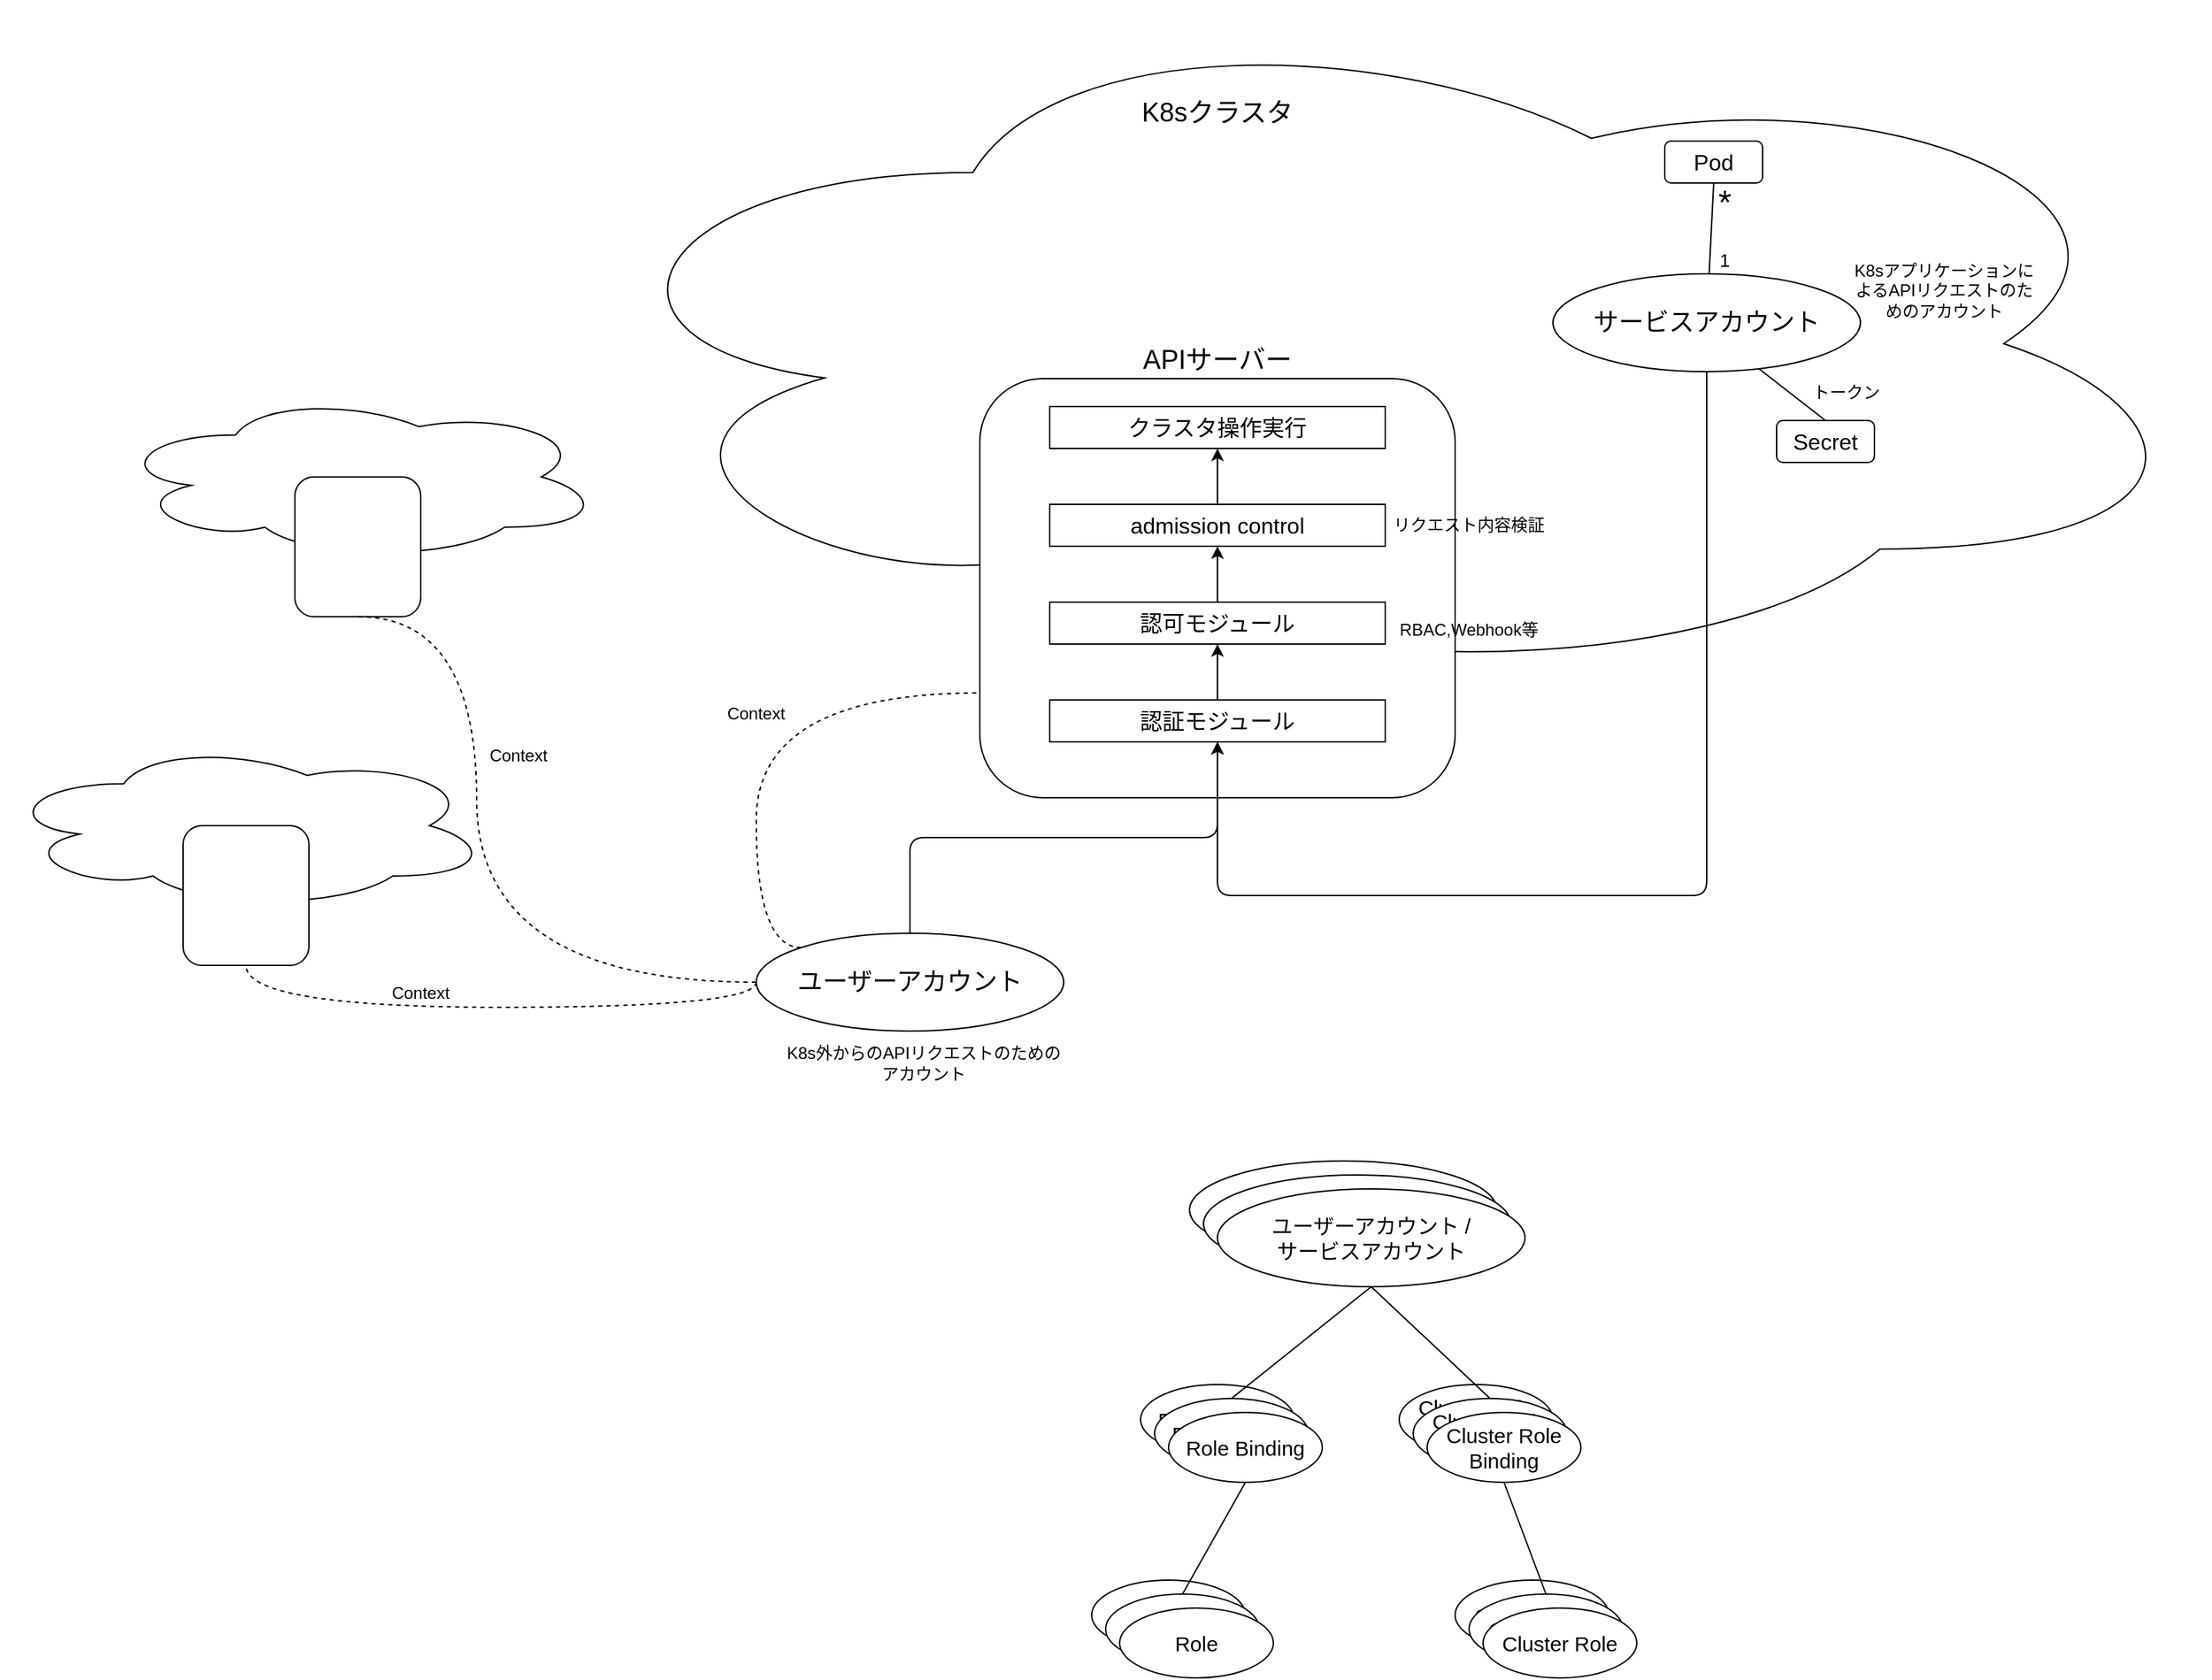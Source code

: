 <mxfile version="12.4.8" type="github">
  <diagram id="ULBmnQz7YBslJRvGF0iL" name="Page-1">
    <mxGraphModel dx="1800" dy="588" grid="1" gridSize="10" guides="1" tooltips="1" connect="1" arrows="1" fold="1" page="1" pageScale="1" pageWidth="827" pageHeight="1169" math="0" shadow="0">
      <root>
        <mxCell id="0"/>
        <mxCell id="1" parent="0"/>
        <mxCell id="8VtAwVKbvABgUdWKEDqM-1" value="" style="ellipse;shape=cloud;whiteSpace=wrap;html=1;" vertex="1" parent="1">
          <mxGeometry x="130" y="30" width="1180" height="490" as="geometry"/>
        </mxCell>
        <mxCell id="8VtAwVKbvABgUdWKEDqM-2" value="" style="rounded=1;whiteSpace=wrap;html=1;" vertex="1" parent="1">
          <mxGeometry x="430" y="300" width="340" height="300" as="geometry"/>
        </mxCell>
        <mxCell id="8VtAwVKbvABgUdWKEDqM-3" value="&lt;font style=&quot;font-size: 19px&quot;&gt;K8sクラスタ&lt;/font&gt;" style="text;html=1;strokeColor=none;fillColor=none;align=center;verticalAlign=middle;whiteSpace=wrap;rounded=0;" vertex="1" parent="1">
          <mxGeometry x="530" y="100" width="140" height="20" as="geometry"/>
        </mxCell>
        <mxCell id="8VtAwVKbvABgUdWKEDqM-4" value="&lt;font style=&quot;font-size: 19px&quot;&gt;APIサーバー&lt;/font&gt;" style="text;html=1;strokeColor=none;fillColor=none;align=center;verticalAlign=middle;whiteSpace=wrap;rounded=0;" vertex="1" parent="1">
          <mxGeometry x="530" y="277" width="140" height="20" as="geometry"/>
        </mxCell>
        <mxCell id="8VtAwVKbvABgUdWKEDqM-5" value="&lt;font style=&quot;font-size: 16px&quot;&gt;クラスタ操作実行&lt;/font&gt;" style="rounded=0;whiteSpace=wrap;html=1;" vertex="1" parent="1">
          <mxGeometry x="480" y="320" width="240" height="30" as="geometry"/>
        </mxCell>
        <mxCell id="8VtAwVKbvABgUdWKEDqM-6" value="&lt;font style=&quot;font-size: 16px&quot;&gt;admission control&lt;/font&gt;" style="rounded=0;whiteSpace=wrap;html=1;" vertex="1" parent="1">
          <mxGeometry x="480" y="390" width="240" height="30" as="geometry"/>
        </mxCell>
        <mxCell id="8VtAwVKbvABgUdWKEDqM-7" value="&lt;font style=&quot;font-size: 16px&quot;&gt;認可モジュール&lt;/font&gt;" style="rounded=0;whiteSpace=wrap;html=1;" vertex="1" parent="1">
          <mxGeometry x="480" y="460" width="240" height="30" as="geometry"/>
        </mxCell>
        <mxCell id="8VtAwVKbvABgUdWKEDqM-8" value="&lt;span style=&quot;font-size: 16px&quot;&gt;認証モジュール&lt;/span&gt;" style="rounded=0;whiteSpace=wrap;html=1;" vertex="1" parent="1">
          <mxGeometry x="480" y="530" width="240" height="30" as="geometry"/>
        </mxCell>
        <mxCell id="8VtAwVKbvABgUdWKEDqM-9" value="&lt;font style=&quot;font-size: 18px&quot;&gt;ユーザーアカウント&lt;/font&gt;" style="ellipse;whiteSpace=wrap;html=1;" vertex="1" parent="1">
          <mxGeometry x="270" y="697" width="220" height="70" as="geometry"/>
        </mxCell>
        <mxCell id="8VtAwVKbvABgUdWKEDqM-10" value="&lt;font style=&quot;font-size: 18px&quot;&gt;サービスアカウント&lt;/font&gt;" style="ellipse;whiteSpace=wrap;html=1;" vertex="1" parent="1">
          <mxGeometry x="840" y="225.0" width="220" height="70" as="geometry"/>
        </mxCell>
        <mxCell id="8VtAwVKbvABgUdWKEDqM-11" value="" style="endArrow=classic;html=1;entryX=0.5;entryY=1;entryDx=0;entryDy=0;exitX=0.5;exitY=0;exitDx=0;exitDy=0;edgeStyle=orthogonalEdgeStyle;" edge="1" parent="1" source="8VtAwVKbvABgUdWKEDqM-9" target="8VtAwVKbvABgUdWKEDqM-8">
          <mxGeometry width="50" height="50" relative="1" as="geometry">
            <mxPoint x="250" y="840" as="sourcePoint"/>
            <mxPoint x="300" y="790" as="targetPoint"/>
          </mxGeometry>
        </mxCell>
        <mxCell id="8VtAwVKbvABgUdWKEDqM-12" value="" style="endArrow=classic;html=1;exitX=0.5;exitY=1;exitDx=0;exitDy=0;edgeStyle=orthogonalEdgeStyle;" edge="1" parent="1" source="8VtAwVKbvABgUdWKEDqM-10">
          <mxGeometry width="50" height="50" relative="1" as="geometry">
            <mxPoint x="390" y="707" as="sourcePoint"/>
            <mxPoint x="600" y="560" as="targetPoint"/>
            <Array as="points">
              <mxPoint x="950" y="670"/>
              <mxPoint x="600" y="670"/>
            </Array>
          </mxGeometry>
        </mxCell>
        <mxCell id="8VtAwVKbvABgUdWKEDqM-13" value="&lt;font style=&quot;font-size: 16px&quot;&gt;Pod&lt;/font&gt;" style="rounded=1;whiteSpace=wrap;html=1;" vertex="1" parent="1">
          <mxGeometry x="920" y="130" width="70" height="30" as="geometry"/>
        </mxCell>
        <mxCell id="8VtAwVKbvABgUdWKEDqM-14" value="" style="endArrow=none;html=1;entryX=0.5;entryY=1;entryDx=0;entryDy=0;" edge="1" parent="1" source="8VtAwVKbvABgUdWKEDqM-10" target="8VtAwVKbvABgUdWKEDqM-13">
          <mxGeometry width="50" height="50" relative="1" as="geometry">
            <mxPoint x="900" y="220" as="sourcePoint"/>
            <mxPoint x="950" y="170" as="targetPoint"/>
          </mxGeometry>
        </mxCell>
        <mxCell id="8VtAwVKbvABgUdWKEDqM-15" value="&lt;font style=&quot;font-size: 24px&quot;&gt;*&lt;/font&gt;" style="text;html=1;strokeColor=none;fillColor=none;align=center;verticalAlign=middle;whiteSpace=wrap;rounded=0;" vertex="1" parent="1">
          <mxGeometry x="943" y="164" width="40" height="20" as="geometry"/>
        </mxCell>
        <mxCell id="8VtAwVKbvABgUdWKEDqM-16" value="&lt;font style=&quot;font-size: 13px&quot;&gt;1&lt;/font&gt;" style="text;html=1;strokeColor=none;fillColor=none;align=center;verticalAlign=middle;whiteSpace=wrap;rounded=0;" vertex="1" parent="1">
          <mxGeometry x="943" y="205" width="40" height="20" as="geometry"/>
        </mxCell>
        <mxCell id="8VtAwVKbvABgUdWKEDqM-17" value="K8sアプリケーションによるAPIリクエストのためのアカウント" style="text;html=1;strokeColor=none;fillColor=none;align=center;verticalAlign=middle;whiteSpace=wrap;rounded=0;" vertex="1" parent="1">
          <mxGeometry x="1050" y="200" width="140" height="73" as="geometry"/>
        </mxCell>
        <mxCell id="8VtAwVKbvABgUdWKEDqM-18" value="K8s外からのAPIリクエストのためのアカウント" style="text;html=1;strokeColor=none;fillColor=none;align=center;verticalAlign=middle;whiteSpace=wrap;rounded=0;" vertex="1" parent="1">
          <mxGeometry x="290" y="780" width="200" height="20" as="geometry"/>
        </mxCell>
        <mxCell id="8VtAwVKbvABgUdWKEDqM-19" value="&lt;font style=&quot;font-size: 16px&quot;&gt;Secret&lt;/font&gt;" style="rounded=1;whiteSpace=wrap;html=1;" vertex="1" parent="1">
          <mxGeometry x="1000" y="330" width="70" height="30" as="geometry"/>
        </mxCell>
        <mxCell id="8VtAwVKbvABgUdWKEDqM-20" value="" style="endArrow=none;html=1;entryX=0.668;entryY=0.966;entryDx=0;entryDy=0;entryPerimeter=0;exitX=0.5;exitY=0;exitDx=0;exitDy=0;" edge="1" parent="1" source="8VtAwVKbvABgUdWKEDqM-19" target="8VtAwVKbvABgUdWKEDqM-10">
          <mxGeometry width="50" height="50" relative="1" as="geometry">
            <mxPoint x="1100" y="410" as="sourcePoint"/>
            <mxPoint x="1150" y="360" as="targetPoint"/>
          </mxGeometry>
        </mxCell>
        <mxCell id="8VtAwVKbvABgUdWKEDqM-21" value="トークン" style="text;html=1;strokeColor=none;fillColor=none;align=center;verticalAlign=middle;whiteSpace=wrap;rounded=0;" vertex="1" parent="1">
          <mxGeometry x="1020" y="300" width="60" height="20" as="geometry"/>
        </mxCell>
        <mxCell id="8VtAwVKbvABgUdWKEDqM-23" value="RBAC,Webhook等" style="text;html=1;strokeColor=none;fillColor=none;align=center;verticalAlign=middle;whiteSpace=wrap;rounded=0;" vertex="1" parent="1">
          <mxGeometry x="710" y="470.4" width="140" height="19.6" as="geometry"/>
        </mxCell>
        <mxCell id="8VtAwVKbvABgUdWKEDqM-24" value="リクエスト内容検証" style="text;html=1;strokeColor=none;fillColor=none;align=center;verticalAlign=middle;whiteSpace=wrap;rounded=0;" vertex="1" parent="1">
          <mxGeometry x="710" y="395.2" width="140" height="19.6" as="geometry"/>
        </mxCell>
        <mxCell id="8VtAwVKbvABgUdWKEDqM-25" value="" style="endArrow=classic;html=1;entryX=0.5;entryY=1;entryDx=0;entryDy=0;exitX=0.5;exitY=0;exitDx=0;exitDy=0;" edge="1" parent="1" source="8VtAwVKbvABgUdWKEDqM-8" target="8VtAwVKbvABgUdWKEDqM-7">
          <mxGeometry width="50" height="50" relative="1" as="geometry">
            <mxPoint x="560" y="550" as="sourcePoint"/>
            <mxPoint x="610" y="500" as="targetPoint"/>
          </mxGeometry>
        </mxCell>
        <mxCell id="8VtAwVKbvABgUdWKEDqM-26" value="" style="endArrow=classic;html=1;entryX=0.5;entryY=1;entryDx=0;entryDy=0;exitX=0.5;exitY=0;exitDx=0;exitDy=0;" edge="1" parent="1" source="8VtAwVKbvABgUdWKEDqM-7" target="8VtAwVKbvABgUdWKEDqM-6">
          <mxGeometry width="50" height="50" relative="1" as="geometry">
            <mxPoint x="610" y="540" as="sourcePoint"/>
            <mxPoint x="610" y="500" as="targetPoint"/>
          </mxGeometry>
        </mxCell>
        <mxCell id="8VtAwVKbvABgUdWKEDqM-27" value="" style="endArrow=classic;html=1;entryX=0.5;entryY=1;entryDx=0;entryDy=0;exitX=0.5;exitY=0;exitDx=0;exitDy=0;" edge="1" parent="1" source="8VtAwVKbvABgUdWKEDqM-6" target="8VtAwVKbvABgUdWKEDqM-5">
          <mxGeometry width="50" height="50" relative="1" as="geometry">
            <mxPoint x="610" y="470" as="sourcePoint"/>
            <mxPoint x="610" y="430" as="targetPoint"/>
          </mxGeometry>
        </mxCell>
        <mxCell id="8VtAwVKbvABgUdWKEDqM-28" value="&lt;font style=&quot;font-size: 15px&quot;&gt;ユーザーアカウント / &lt;br&gt;サービスアカウント&lt;/font&gt;" style="ellipse;whiteSpace=wrap;html=1;" vertex="1" parent="1">
          <mxGeometry x="580" y="860" width="220" height="70" as="geometry"/>
        </mxCell>
        <mxCell id="8VtAwVKbvABgUdWKEDqM-29" value="&lt;font style=&quot;font-size: 15px&quot;&gt;ユーザーアカウント / &lt;br&gt;サービスアカウント&lt;/font&gt;" style="ellipse;whiteSpace=wrap;html=1;" vertex="1" parent="1">
          <mxGeometry x="590" y="870" width="220" height="70" as="geometry"/>
        </mxCell>
        <mxCell id="8VtAwVKbvABgUdWKEDqM-30" value="&lt;font style=&quot;font-size: 15px&quot;&gt;ユーザーアカウント / &lt;br&gt;サービスアカウント&lt;/font&gt;" style="ellipse;whiteSpace=wrap;html=1;" vertex="1" parent="1">
          <mxGeometry x="600" y="880" width="220" height="70" as="geometry"/>
        </mxCell>
        <mxCell id="8VtAwVKbvABgUdWKEDqM-31" value="&lt;font style=&quot;font-size: 15px&quot;&gt;Role Binding&lt;/font&gt;" style="ellipse;whiteSpace=wrap;html=1;" vertex="1" parent="1">
          <mxGeometry x="545" y="1020" width="110" height="50" as="geometry"/>
        </mxCell>
        <mxCell id="8VtAwVKbvABgUdWKEDqM-32" value="&lt;font style=&quot;font-size: 15px&quot;&gt;Cluster Role Binding&lt;/font&gt;" style="ellipse;whiteSpace=wrap;html=1;" vertex="1" parent="1">
          <mxGeometry x="730" y="1020" width="110" height="50" as="geometry"/>
        </mxCell>
        <mxCell id="8VtAwVKbvABgUdWKEDqM-33" value="&lt;font style=&quot;font-size: 15px&quot;&gt;Role Binding&lt;/font&gt;" style="ellipse;whiteSpace=wrap;html=1;" vertex="1" parent="1">
          <mxGeometry x="555" y="1030" width="110" height="50" as="geometry"/>
        </mxCell>
        <mxCell id="8VtAwVKbvABgUdWKEDqM-34" value="&lt;font style=&quot;font-size: 15px&quot;&gt;Role Binding&lt;/font&gt;" style="ellipse;whiteSpace=wrap;html=1;" vertex="1" parent="1">
          <mxGeometry x="565" y="1040" width="110" height="50" as="geometry"/>
        </mxCell>
        <mxCell id="8VtAwVKbvABgUdWKEDqM-36" value="&lt;font style=&quot;font-size: 15px&quot;&gt;Cluster Role Binding&lt;/font&gt;" style="ellipse;whiteSpace=wrap;html=1;" vertex="1" parent="1">
          <mxGeometry x="740" y="1030" width="110" height="50" as="geometry"/>
        </mxCell>
        <mxCell id="8VtAwVKbvABgUdWKEDqM-37" value="&lt;font style=&quot;font-size: 15px&quot;&gt;Cluster Role Binding&lt;/font&gt;" style="ellipse;whiteSpace=wrap;html=1;" vertex="1" parent="1">
          <mxGeometry x="750" y="1040" width="110" height="50" as="geometry"/>
        </mxCell>
        <mxCell id="8VtAwVKbvABgUdWKEDqM-38" value="&lt;font style=&quot;font-size: 15px&quot;&gt;Role&lt;/font&gt;" style="ellipse;whiteSpace=wrap;html=1;" vertex="1" parent="1">
          <mxGeometry x="510" y="1160" width="110" height="50" as="geometry"/>
        </mxCell>
        <mxCell id="8VtAwVKbvABgUdWKEDqM-40" value="&lt;font style=&quot;font-size: 15px&quot;&gt;Role&lt;/font&gt;" style="ellipse;whiteSpace=wrap;html=1;" vertex="1" parent="1">
          <mxGeometry x="520" y="1170" width="110" height="50" as="geometry"/>
        </mxCell>
        <mxCell id="8VtAwVKbvABgUdWKEDqM-41" value="&lt;font style=&quot;font-size: 15px&quot;&gt;Role&lt;/font&gt;" style="ellipse;whiteSpace=wrap;html=1;" vertex="1" parent="1">
          <mxGeometry x="530" y="1180" width="110" height="50" as="geometry"/>
        </mxCell>
        <mxCell id="8VtAwVKbvABgUdWKEDqM-42" value="&lt;font style=&quot;font-size: 15px&quot;&gt;Cluster Role&lt;/font&gt;" style="ellipse;whiteSpace=wrap;html=1;" vertex="1" parent="1">
          <mxGeometry x="770" y="1160" width="110" height="50" as="geometry"/>
        </mxCell>
        <mxCell id="8VtAwVKbvABgUdWKEDqM-43" value="&lt;font style=&quot;font-size: 15px&quot;&gt;Cluster Role&lt;/font&gt;" style="ellipse;whiteSpace=wrap;html=1;" vertex="1" parent="1">
          <mxGeometry x="780" y="1170" width="110" height="50" as="geometry"/>
        </mxCell>
        <mxCell id="8VtAwVKbvABgUdWKEDqM-44" value="&lt;font style=&quot;font-size: 15px&quot;&gt;Cluster Role&lt;/font&gt;" style="ellipse;whiteSpace=wrap;html=1;" vertex="1" parent="1">
          <mxGeometry x="790" y="1180" width="110" height="50" as="geometry"/>
        </mxCell>
        <mxCell id="8VtAwVKbvABgUdWKEDqM-45" value="" style="endArrow=none;html=1;entryX=0.5;entryY=1;entryDx=0;entryDy=0;exitX=0.5;exitY=0;exitDx=0;exitDy=0;" edge="1" parent="1" source="8VtAwVKbvABgUdWKEDqM-40" target="8VtAwVKbvABgUdWKEDqM-34">
          <mxGeometry width="50" height="50" relative="1" as="geometry">
            <mxPoint x="570" y="1160" as="sourcePoint"/>
            <mxPoint x="620" y="1110" as="targetPoint"/>
          </mxGeometry>
        </mxCell>
        <mxCell id="8VtAwVKbvABgUdWKEDqM-46" value="" style="endArrow=none;html=1;entryX=0.5;entryY=1;entryDx=0;entryDy=0;exitX=0.5;exitY=0;exitDx=0;exitDy=0;" edge="1" parent="1" source="8VtAwVKbvABgUdWKEDqM-43" target="8VtAwVKbvABgUdWKEDqM-37">
          <mxGeometry width="50" height="50" relative="1" as="geometry">
            <mxPoint x="585" y="1180" as="sourcePoint"/>
            <mxPoint x="630" y="1100" as="targetPoint"/>
          </mxGeometry>
        </mxCell>
        <mxCell id="8VtAwVKbvABgUdWKEDqM-47" value="" style="endArrow=none;html=1;entryX=0.5;entryY=1;entryDx=0;entryDy=0;exitX=0.5;exitY=0;exitDx=0;exitDy=0;" edge="1" parent="1" source="8VtAwVKbvABgUdWKEDqM-33" target="8VtAwVKbvABgUdWKEDqM-30">
          <mxGeometry width="50" height="50" relative="1" as="geometry">
            <mxPoint x="585" y="1180" as="sourcePoint"/>
            <mxPoint x="630" y="1100" as="targetPoint"/>
          </mxGeometry>
        </mxCell>
        <mxCell id="8VtAwVKbvABgUdWKEDqM-48" value="" style="endArrow=none;html=1;entryX=0.5;entryY=1;entryDx=0;entryDy=0;exitX=0.5;exitY=0;exitDx=0;exitDy=0;" edge="1" parent="1" source="8VtAwVKbvABgUdWKEDqM-36" target="8VtAwVKbvABgUdWKEDqM-30">
          <mxGeometry width="50" height="50" relative="1" as="geometry">
            <mxPoint x="620" y="1040" as="sourcePoint"/>
            <mxPoint x="720" y="960" as="targetPoint"/>
          </mxGeometry>
        </mxCell>
        <mxCell id="8VtAwVKbvABgUdWKEDqM-49" value="" style="endArrow=none;dashed=1;html=1;entryX=0;entryY=0.75;entryDx=0;entryDy=0;exitX=0;exitY=0;exitDx=0;exitDy=0;edgeStyle=orthogonalEdgeStyle;curved=1;" edge="1" parent="1" source="8VtAwVKbvABgUdWKEDqM-9" target="8VtAwVKbvABgUdWKEDqM-2">
          <mxGeometry width="50" height="50" relative="1" as="geometry">
            <mxPoint x="310" y="610" as="sourcePoint"/>
            <mxPoint x="360" y="560" as="targetPoint"/>
            <Array as="points">
              <mxPoint x="270" y="707"/>
              <mxPoint x="270" y="525"/>
            </Array>
          </mxGeometry>
        </mxCell>
        <mxCell id="8VtAwVKbvABgUdWKEDqM-50" value="Context" style="text;html=1;strokeColor=none;fillColor=none;align=center;verticalAlign=middle;whiteSpace=wrap;rounded=0;" vertex="1" parent="1">
          <mxGeometry x="230" y="530" width="80" height="20" as="geometry"/>
        </mxCell>
        <mxCell id="8VtAwVKbvABgUdWKEDqM-51" value="" style="ellipse;shape=cloud;whiteSpace=wrap;html=1;" vertex="1" parent="1">
          <mxGeometry x="-190" y="310.4" width="350" height="120" as="geometry"/>
        </mxCell>
        <mxCell id="8VtAwVKbvABgUdWKEDqM-52" value="" style="rounded=1;whiteSpace=wrap;html=1;" vertex="1" parent="1">
          <mxGeometry x="-60" y="370.4" width="90" height="100" as="geometry"/>
        </mxCell>
        <mxCell id="8VtAwVKbvABgUdWKEDqM-53" value="" style="ellipse;shape=cloud;whiteSpace=wrap;html=1;" vertex="1" parent="1">
          <mxGeometry x="-270" y="560" width="350" height="120" as="geometry"/>
        </mxCell>
        <mxCell id="8VtAwVKbvABgUdWKEDqM-54" value="" style="rounded=1;whiteSpace=wrap;html=1;" vertex="1" parent="1">
          <mxGeometry x="-140" y="620" width="90" height="100" as="geometry"/>
        </mxCell>
        <mxCell id="8VtAwVKbvABgUdWKEDqM-56" value="" style="endArrow=none;dashed=1;html=1;entryX=0.5;entryY=1;entryDx=0;entryDy=0;exitX=0;exitY=0.5;exitDx=0;exitDy=0;edgeStyle=orthogonalEdgeStyle;curved=1;" edge="1" parent="1" source="8VtAwVKbvABgUdWKEDqM-9" target="8VtAwVKbvABgUdWKEDqM-52">
          <mxGeometry width="50" height="50" relative="1" as="geometry">
            <mxPoint x="140" y="610" as="sourcePoint"/>
            <mxPoint x="190" y="560" as="targetPoint"/>
            <Array as="points">
              <mxPoint x="70" y="732"/>
              <mxPoint x="70" y="470"/>
            </Array>
          </mxGeometry>
        </mxCell>
        <mxCell id="8VtAwVKbvABgUdWKEDqM-57" value="" style="endArrow=none;dashed=1;html=1;entryX=0.5;entryY=1;entryDx=0;entryDy=0;exitX=0;exitY=0.5;exitDx=0;exitDy=0;edgeStyle=orthogonalEdgeStyle;curved=1;" edge="1" parent="1" source="8VtAwVKbvABgUdWKEDqM-9" target="8VtAwVKbvABgUdWKEDqM-54">
          <mxGeometry width="50" height="50" relative="1" as="geometry">
            <mxPoint x="280" y="742" as="sourcePoint"/>
            <mxPoint x="-5" y="480.4" as="targetPoint"/>
            <Array as="points">
              <mxPoint x="270" y="750"/>
              <mxPoint x="-95" y="750"/>
            </Array>
          </mxGeometry>
        </mxCell>
        <mxCell id="8VtAwVKbvABgUdWKEDqM-58" value="Context" style="text;html=1;strokeColor=none;fillColor=none;align=center;verticalAlign=middle;whiteSpace=wrap;rounded=0;" vertex="1" parent="1">
          <mxGeometry x="60" y="560" width="80" height="20" as="geometry"/>
        </mxCell>
        <mxCell id="8VtAwVKbvABgUdWKEDqM-59" value="Context" style="text;html=1;strokeColor=none;fillColor=none;align=center;verticalAlign=middle;whiteSpace=wrap;rounded=0;" vertex="1" parent="1">
          <mxGeometry x="-10" y="730" width="80" height="20" as="geometry"/>
        </mxCell>
      </root>
    </mxGraphModel>
  </diagram>
</mxfile>
